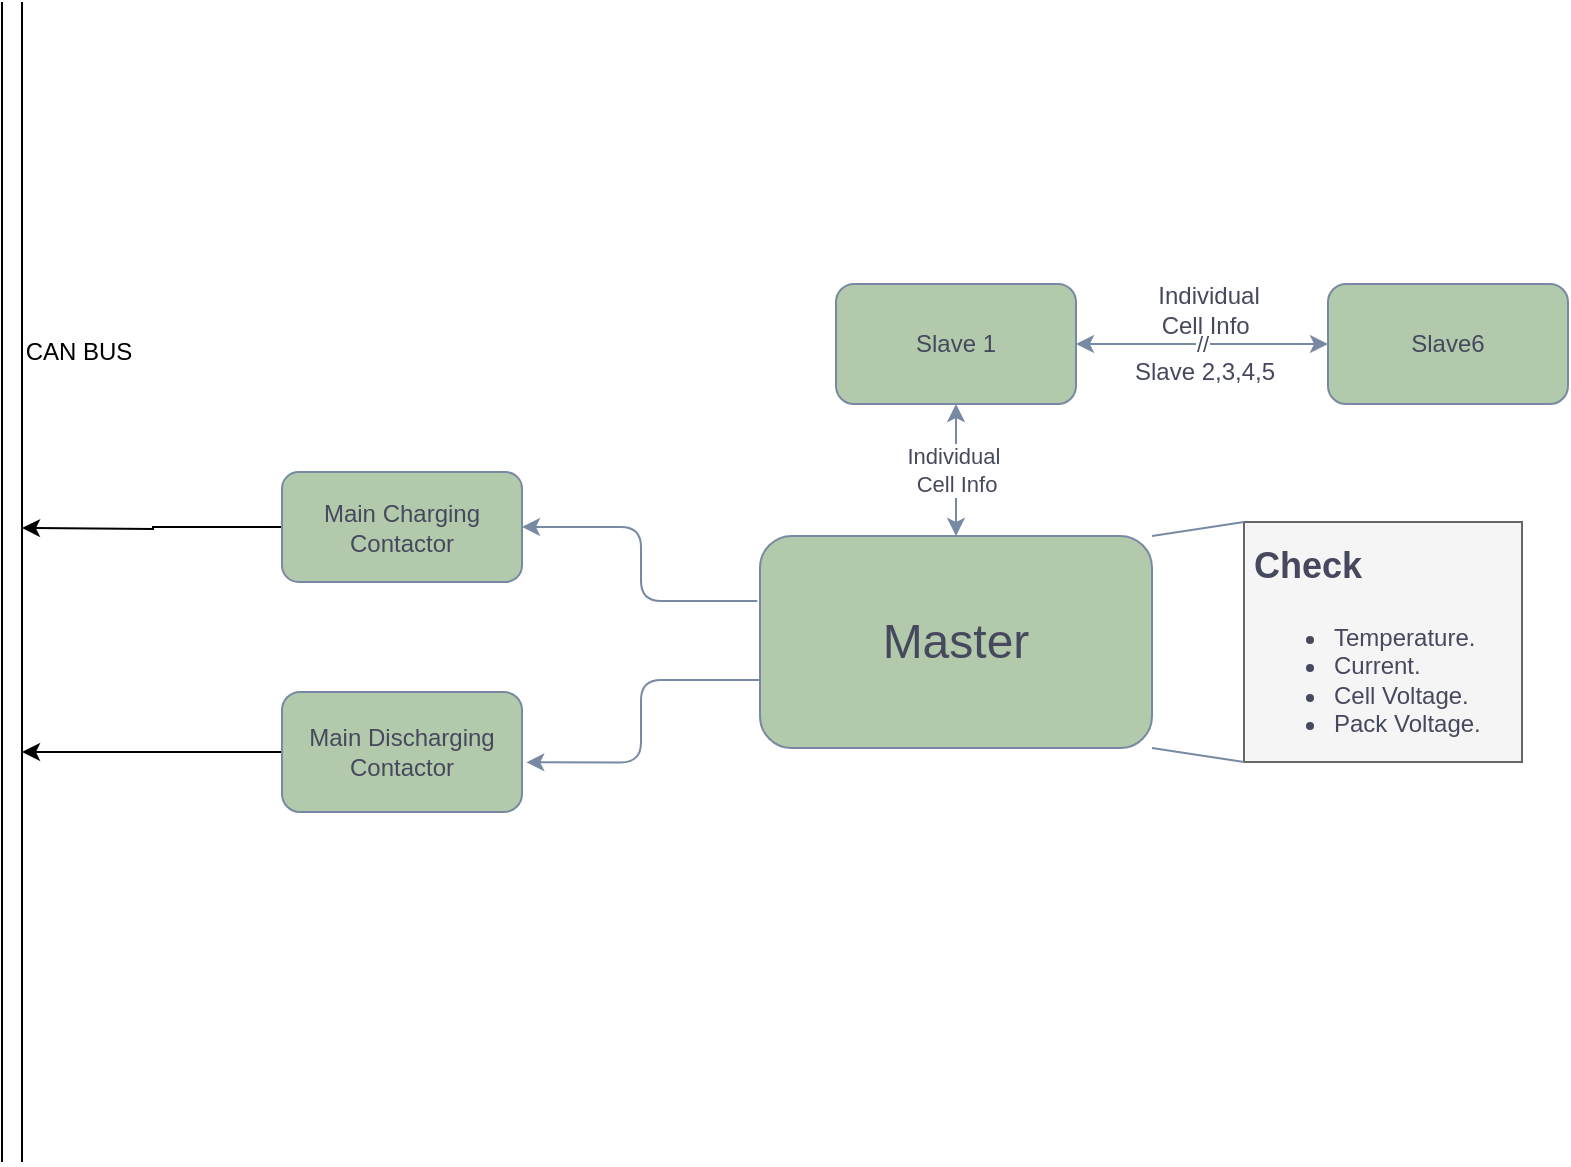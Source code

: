 <mxfile version="14.7.6" type="github">
  <diagram id="j_rAEA356DCWH3IthATx" name="Page-1">
    <mxGraphModel dx="1695" dy="450" grid="1" gridSize="5" guides="1" tooltips="1" connect="1" arrows="1" fold="1" page="1" pageScale="1" pageWidth="827" pageHeight="1169" math="0" shadow="0">
      <root>
        <mxCell id="0" />
        <mxCell id="1" parent="0" />
        <mxCell id="76fSZlYYgDRqDkVZBXma-1" value="Slave 1" style="rounded=1;whiteSpace=wrap;html=1;sketch=0;fontColor=#46495D;strokeColor=#788AA3;fillColor=#B2C9AB;" parent="1" vertex="1">
          <mxGeometry x="217" y="161" width="120" height="60" as="geometry" />
        </mxCell>
        <mxCell id="76fSZlYYgDRqDkVZBXma-2" value="Slave6" style="rounded=1;whiteSpace=wrap;html=1;sketch=0;fontColor=#46495D;strokeColor=#788AA3;fillColor=#B2C9AB;" parent="1" vertex="1">
          <mxGeometry x="463" y="161" width="120" height="60" as="geometry" />
        </mxCell>
        <mxCell id="76fSZlYYgDRqDkVZBXma-19" style="edgeStyle=orthogonalEdgeStyle;curved=0;rounded=1;sketch=0;orthogonalLoop=1;jettySize=auto;html=1;exitX=-0.007;exitY=0.307;exitDx=0;exitDy=0;entryX=1;entryY=0.5;entryDx=0;entryDy=0;fontColor=#46495D;strokeColor=#788AA3;fillColor=#B2C9AB;exitPerimeter=0;" parent="1" source="76fSZlYYgDRqDkVZBXma-5" target="76fSZlYYgDRqDkVZBXma-17" edge="1">
          <mxGeometry relative="1" as="geometry" />
        </mxCell>
        <mxCell id="76fSZlYYgDRqDkVZBXma-20" style="edgeStyle=orthogonalEdgeStyle;curved=0;rounded=1;sketch=0;orthogonalLoop=1;jettySize=auto;html=1;exitX=0.001;exitY=0.679;exitDx=0;exitDy=0;entryX=1.018;entryY=0.586;entryDx=0;entryDy=0;entryPerimeter=0;fontColor=#46495D;strokeColor=#788AA3;fillColor=#B2C9AB;exitPerimeter=0;" parent="1" source="76fSZlYYgDRqDkVZBXma-5" target="76fSZlYYgDRqDkVZBXma-18" edge="1">
          <mxGeometry relative="1" as="geometry" />
        </mxCell>
        <mxCell id="76fSZlYYgDRqDkVZBXma-5" value="&lt;font style=&quot;font-size: 24px&quot;&gt;Master&lt;/font&gt;" style="rounded=1;whiteSpace=wrap;html=1;sketch=0;fontColor=#46495D;strokeColor=#788AA3;fillColor=#B2C9AB;" parent="1" vertex="1">
          <mxGeometry x="179" y="287" width="196" height="106" as="geometry" />
        </mxCell>
        <mxCell id="76fSZlYYgDRqDkVZBXma-7" value="//" style="endArrow=classic;startArrow=classic;html=1;fontColor=#46495D;strokeColor=#788AA3;fillColor=#B2C9AB;entryX=0;entryY=0.5;entryDx=0;entryDy=0;exitX=1;exitY=0.5;exitDx=0;exitDy=0;" parent="1" source="76fSZlYYgDRqDkVZBXma-1" target="76fSZlYYgDRqDkVZBXma-2" edge="1">
          <mxGeometry width="50" height="50" relative="1" as="geometry">
            <mxPoint x="372" y="247" as="sourcePoint" />
            <mxPoint x="422" y="197" as="targetPoint" />
          </mxGeometry>
        </mxCell>
        <mxCell id="76fSZlYYgDRqDkVZBXma-8" value="Individual&amp;nbsp;&lt;br&gt;Cell Info" style="endArrow=classic;startArrow=classic;html=1;fontColor=#46495D;strokeColor=#788AA3;fillColor=#B2C9AB;exitX=0.5;exitY=1;exitDx=0;exitDy=0;entryX=0.5;entryY=0;entryDx=0;entryDy=0;" parent="1" source="76fSZlYYgDRqDkVZBXma-1" target="76fSZlYYgDRqDkVZBXma-5" edge="1">
          <mxGeometry width="50" height="50" relative="1" as="geometry">
            <mxPoint x="312" y="265" as="sourcePoint" />
            <mxPoint x="401" y="305" as="targetPoint" />
          </mxGeometry>
        </mxCell>
        <mxCell id="76fSZlYYgDRqDkVZBXma-10" value="Individual &lt;br&gt;Cell Info&amp;nbsp;" style="text;html=1;align=center;verticalAlign=middle;resizable=0;points=[];autosize=1;strokeColor=none;fontColor=#46495D;" parent="1" vertex="1">
          <mxGeometry x="371.5" y="157" width="62" height="33" as="geometry" />
        </mxCell>
        <mxCell id="76fSZlYYgDRqDkVZBXma-11" value="Slave 2,3,4,5" style="text;html=1;align=center;verticalAlign=middle;resizable=0;points=[];autosize=1;strokeColor=none;fontColor=#46495D;" parent="1" vertex="1">
          <mxGeometry x="360" y="195" width="81" height="19" as="geometry" />
        </mxCell>
        <mxCell id="76fSZlYYgDRqDkVZBXma-13" value="" style="rounded=0;whiteSpace=wrap;html=1;sketch=0;fontColor=#333333;strokeColor=#666666;fillColor=#f5f5f5;" parent="1" vertex="1">
          <mxGeometry x="421" y="280" width="139" height="120" as="geometry" />
        </mxCell>
        <mxCell id="76fSZlYYgDRqDkVZBXma-14" value="" style="endArrow=none;html=1;fontColor=#46495D;strokeColor=#788AA3;fillColor=#B2C9AB;exitX=1;exitY=0;exitDx=0;exitDy=0;entryX=0;entryY=0;entryDx=0;entryDy=0;" parent="1" source="76fSZlYYgDRqDkVZBXma-5" target="76fSZlYYgDRqDkVZBXma-13" edge="1">
          <mxGeometry width="50" height="50" relative="1" as="geometry">
            <mxPoint x="380" y="290" as="sourcePoint" />
            <mxPoint x="420" y="300" as="targetPoint" />
          </mxGeometry>
        </mxCell>
        <mxCell id="76fSZlYYgDRqDkVZBXma-15" value="" style="endArrow=none;html=1;fontColor=#46495D;strokeColor=#788AA3;fillColor=#B2C9AB;entryX=0;entryY=1;entryDx=0;entryDy=0;exitX=1;exitY=1;exitDx=0;exitDy=0;" parent="1" source="76fSZlYYgDRqDkVZBXma-5" target="76fSZlYYgDRqDkVZBXma-13" edge="1">
          <mxGeometry width="50" height="50" relative="1" as="geometry">
            <mxPoint x="380" y="410" as="sourcePoint" />
            <mxPoint x="417.5" y="385" as="targetPoint" />
          </mxGeometry>
        </mxCell>
        <mxCell id="76fSZlYYgDRqDkVZBXma-16" value="&lt;h1&gt;&lt;font style=&quot;font-size: 18px&quot;&gt;Check&lt;/font&gt;&lt;/h1&gt;&lt;p&gt;&lt;/p&gt;&lt;ul&gt;&lt;li&gt;Temperature.&lt;/li&gt;&lt;li&gt;Current.&lt;/li&gt;&lt;li&gt;Cell Voltage.&lt;/li&gt;&lt;li&gt;Pack Voltage.&amp;nbsp;&lt;/li&gt;&lt;/ul&gt;&lt;p&gt;&lt;/p&gt;" style="text;html=1;strokeColor=none;fillColor=none;spacing=5;spacingTop=-20;whiteSpace=wrap;overflow=hidden;rounded=0;sketch=0;fontColor=#46495D;" parent="1" vertex="1">
          <mxGeometry x="421" y="280" width="140" height="120" as="geometry" />
        </mxCell>
        <mxCell id="DhaC7JVSA4KmG1-1G0A_-4" style="edgeStyle=orthogonalEdgeStyle;rounded=0;orthogonalLoop=1;jettySize=auto;html=1;exitX=0;exitY=0.5;exitDx=0;exitDy=0;" edge="1" parent="1" source="76fSZlYYgDRqDkVZBXma-17">
          <mxGeometry relative="1" as="geometry">
            <mxPoint x="-190" y="283" as="targetPoint" />
          </mxGeometry>
        </mxCell>
        <mxCell id="76fSZlYYgDRqDkVZBXma-17" value="Main Charging Contactor" style="rounded=1;whiteSpace=wrap;html=1;sketch=0;fontColor=#46495D;strokeColor=#788AA3;fillColor=#B2C9AB;" parent="1" vertex="1">
          <mxGeometry x="-60" y="255" width="120" height="55" as="geometry" />
        </mxCell>
        <mxCell id="DhaC7JVSA4KmG1-1G0A_-5" style="edgeStyle=orthogonalEdgeStyle;rounded=0;orthogonalLoop=1;jettySize=auto;html=1;exitX=0;exitY=0.5;exitDx=0;exitDy=0;" edge="1" parent="1" source="76fSZlYYgDRqDkVZBXma-18">
          <mxGeometry relative="1" as="geometry">
            <mxPoint x="-190" y="395" as="targetPoint" />
          </mxGeometry>
        </mxCell>
        <mxCell id="76fSZlYYgDRqDkVZBXma-18" value="Main Discharging&lt;br&gt;Contactor" style="rounded=1;whiteSpace=wrap;html=1;sketch=0;fontColor=#46495D;strokeColor=#788AA3;fillColor=#B2C9AB;" parent="1" vertex="1">
          <mxGeometry x="-60" y="365" width="120" height="60" as="geometry" />
        </mxCell>
        <mxCell id="DhaC7JVSA4KmG1-1G0A_-1" value="" style="endArrow=none;html=1;" edge="1" parent="1">
          <mxGeometry width="50" height="50" relative="1" as="geometry">
            <mxPoint x="-190" y="600" as="sourcePoint" />
            <mxPoint x="-190" y="20" as="targetPoint" />
          </mxGeometry>
        </mxCell>
        <mxCell id="DhaC7JVSA4KmG1-1G0A_-2" value="" style="endArrow=none;html=1;" edge="1" parent="1">
          <mxGeometry width="50" height="50" relative="1" as="geometry">
            <mxPoint x="-200" y="600" as="sourcePoint" />
            <mxPoint x="-200" y="20" as="targetPoint" />
          </mxGeometry>
        </mxCell>
        <mxCell id="DhaC7JVSA4KmG1-1G0A_-3" value="CAN BUS" style="text;html=1;align=center;verticalAlign=middle;resizable=0;points=[];autosize=1;strokeColor=none;" vertex="1" parent="1">
          <mxGeometry x="-195" y="185" width="65" height="20" as="geometry" />
        </mxCell>
      </root>
    </mxGraphModel>
  </diagram>
</mxfile>
